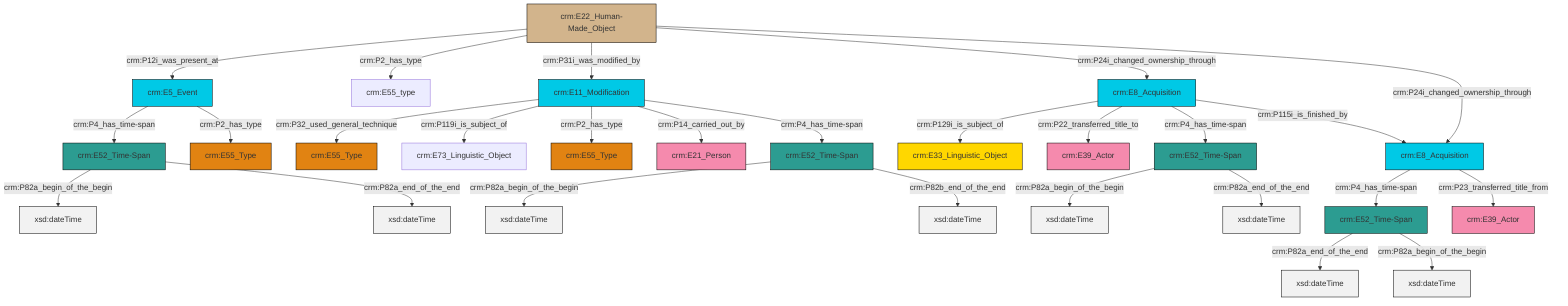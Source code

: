 graph TD
classDef Literal fill:#f2f2f2,stroke:#000000;
classDef CRM_Entity fill:#FFFFFF,stroke:#000000;
classDef Temporal_Entity fill:#00C9E6, stroke:#000000;
classDef Type fill:#E18312, stroke:#000000;
classDef Time-Span fill:#2C9C91, stroke:#000000;
classDef Appellation fill:#FFEB7F, stroke:#000000;
classDef Place fill:#008836, stroke:#000000;
classDef Persistent_Item fill:#B266B2, stroke:#000000;
classDef Conceptual_Object fill:#FFD700, stroke:#000000;
classDef Physical_Thing fill:#D2B48C, stroke:#000000;
classDef Actor fill:#f58aad, stroke:#000000;
classDef PC_Classes fill:#4ce600, stroke:#000000;
classDef Multi fill:#cccccc,stroke:#000000;

0["crm:E22_Human-Made_Object"]:::Physical_Thing -->|crm:P12i_was_present_at| 1["crm:E5_Event"]:::Temporal_Entity
4["crm:E52_Time-Span"]:::Time-Span -->|crm:P82a_begin_of_the_begin| 5[xsd:dateTime]:::Literal
4["crm:E52_Time-Span"]:::Time-Span -->|crm:P82b_end_of_the_end| 11[xsd:dateTime]:::Literal
16["crm:E8_Acquisition"]:::Temporal_Entity -->|crm:P129i_is_subject_of| 17["crm:E33_Linguistic_Object"]:::Conceptual_Object
18["crm:E8_Acquisition"]:::Temporal_Entity -->|crm:P4_has_time-span| 19["crm:E52_Time-Span"]:::Time-Span
22["crm:E52_Time-Span"]:::Time-Span -->|crm:P82a_begin_of_the_begin| 23[xsd:dateTime]:::Literal
0["crm:E22_Human-Made_Object"]:::Physical_Thing -->|crm:P2_has_type| 12["crm:E55_type"]:::Default
1["crm:E5_Event"]:::Temporal_Entity -->|crm:P4_has_time-span| 22["crm:E52_Time-Span"]:::Time-Span
0["crm:E22_Human-Made_Object"]:::Physical_Thing -->|crm:P31i_was_modified_by| 24["crm:E11_Modification"]:::Temporal_Entity
14["crm:E52_Time-Span"]:::Time-Span -->|crm:P82a_begin_of_the_begin| 27[xsd:dateTime]:::Literal
18["crm:E8_Acquisition"]:::Temporal_Entity -->|crm:P23_transferred_title_from| 28["crm:E39_Actor"]:::Actor
19["crm:E52_Time-Span"]:::Time-Span -->|crm:P82a_end_of_the_end| 29[xsd:dateTime]:::Literal
0["crm:E22_Human-Made_Object"]:::Physical_Thing -->|crm:P24i_changed_ownership_through| 16["crm:E8_Acquisition"]:::Temporal_Entity
1["crm:E5_Event"]:::Temporal_Entity -->|crm:P2_has_type| 31["crm:E55_Type"]:::Type
22["crm:E52_Time-Span"]:::Time-Span -->|crm:P82a_end_of_the_end| 32[xsd:dateTime]:::Literal
0["crm:E22_Human-Made_Object"]:::Physical_Thing -->|crm:P24i_changed_ownership_through| 18["crm:E8_Acquisition"]:::Temporal_Entity
24["crm:E11_Modification"]:::Temporal_Entity -->|crm:P32_used_general_technique| 6["crm:E55_Type"]:::Type
16["crm:E8_Acquisition"]:::Temporal_Entity -->|crm:P22_transferred_title_to| 34["crm:E39_Actor"]:::Actor
24["crm:E11_Modification"]:::Temporal_Entity -->|crm:P119i_is_subject_of| 20["crm:E73_Linguistic_Object"]:::Default
24["crm:E11_Modification"]:::Temporal_Entity -->|crm:P2_has_type| 2["crm:E55_Type"]:::Type
16["crm:E8_Acquisition"]:::Temporal_Entity -->|crm:P4_has_time-span| 14["crm:E52_Time-Span"]:::Time-Span
19["crm:E52_Time-Span"]:::Time-Span -->|crm:P82a_begin_of_the_begin| 36[xsd:dateTime]:::Literal
24["crm:E11_Modification"]:::Temporal_Entity -->|crm:P14_carried_out_by| 8["crm:E21_Person"]:::Actor
24["crm:E11_Modification"]:::Temporal_Entity -->|crm:P4_has_time-span| 4["crm:E52_Time-Span"]:::Time-Span
16["crm:E8_Acquisition"]:::Temporal_Entity -->|crm:P115i_is_finished_by| 18["crm:E8_Acquisition"]:::Temporal_Entity
14["crm:E52_Time-Span"]:::Time-Span -->|crm:P82a_end_of_the_end| 42[xsd:dateTime]:::Literal
